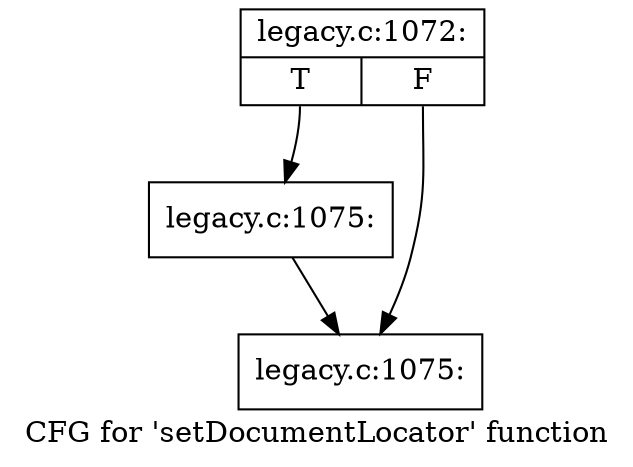 digraph "CFG for 'setDocumentLocator' function" {
	label="CFG for 'setDocumentLocator' function";

	Node0x495d970 [shape=record,label="{legacy.c:1072:|{<s0>T|<s1>F}}"];
	Node0x495d970:s0 -> Node0x495d760;
	Node0x495d970:s1 -> Node0x495d7b0;
	Node0x495d760 [shape=record,label="{legacy.c:1075:}"];
	Node0x495d760 -> Node0x495d7b0;
	Node0x495d7b0 [shape=record,label="{legacy.c:1075:}"];
}
